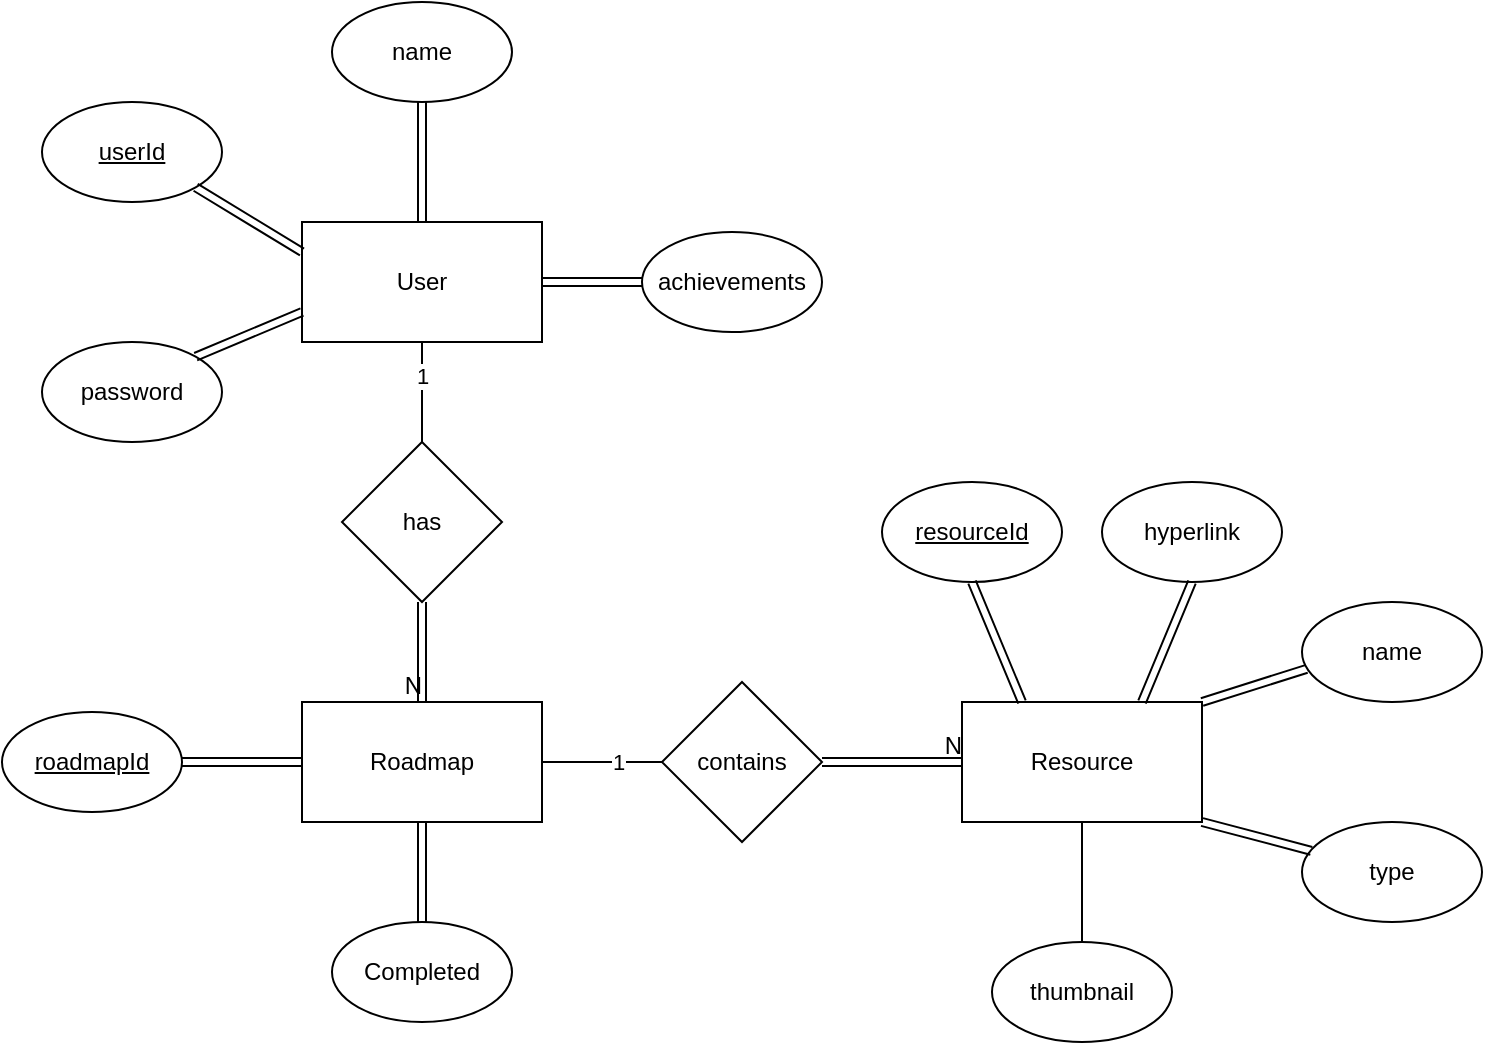 <mxfile version="14.1.8" type="device"><diagram id="hZ_Usm9GhfRZNBpRMCX2" name="Page-1"><mxGraphModel dx="982" dy="568" grid="1" gridSize="10" guides="1" tooltips="1" connect="1" arrows="1" fold="1" page="1" pageScale="1" pageWidth="1600" pageHeight="900" math="0" shadow="0"><root><mxCell id="0"/><mxCell id="1" parent="0"/><mxCell id="vneqcICupUE3OPJMWkBU-1" value="User" style="rounded=0;whiteSpace=wrap;html=1;" vertex="1" parent="1"><mxGeometry x="570" y="200" width="120" height="60" as="geometry"/></mxCell><mxCell id="vneqcICupUE3OPJMWkBU-2" value="Roadmap" style="rounded=0;whiteSpace=wrap;html=1;" vertex="1" parent="1"><mxGeometry x="570" y="440" width="120" height="60" as="geometry"/></mxCell><mxCell id="vneqcICupUE3OPJMWkBU-3" value="Resource" style="rounded=0;whiteSpace=wrap;html=1;" vertex="1" parent="1"><mxGeometry x="900" y="440" width="120" height="60" as="geometry"/></mxCell><mxCell id="vneqcICupUE3OPJMWkBU-4" value="has" style="rhombus;whiteSpace=wrap;html=1;" vertex="1" parent="1"><mxGeometry x="590" y="310" width="80" height="80" as="geometry"/></mxCell><mxCell id="vneqcICupUE3OPJMWkBU-5" value="" style="endArrow=none;html=1;entryX=0.5;entryY=0;entryDx=0;entryDy=0;exitX=0.5;exitY=1;exitDx=0;exitDy=0;" edge="1" parent="1" source="vneqcICupUE3OPJMWkBU-1" target="vneqcICupUE3OPJMWkBU-4"><mxGeometry width="50" height="50" relative="1" as="geometry"><mxPoint x="380" y="390" as="sourcePoint"/><mxPoint x="430" y="340" as="targetPoint"/></mxGeometry></mxCell><mxCell id="vneqcICupUE3OPJMWkBU-9" value="1" style="edgeLabel;html=1;align=center;verticalAlign=middle;resizable=0;points=[];" vertex="1" connectable="0" parent="vneqcICupUE3OPJMWkBU-5"><mxGeometry x="-0.329" relative="1" as="geometry"><mxPoint as="offset"/></mxGeometry></mxCell><mxCell id="vneqcICupUE3OPJMWkBU-7" value="" style="shape=link;html=1;rounded=0;exitX=0.5;exitY=1;exitDx=0;exitDy=0;entryX=0.5;entryY=0;entryDx=0;entryDy=0;" edge="1" parent="1" source="vneqcICupUE3OPJMWkBU-4" target="vneqcICupUE3OPJMWkBU-2"><mxGeometry relative="1" as="geometry"><mxPoint x="660" y="410" as="sourcePoint"/><mxPoint x="820" y="410" as="targetPoint"/></mxGeometry></mxCell><mxCell id="vneqcICupUE3OPJMWkBU-8" value="N" style="resizable=0;html=1;align=right;verticalAlign=bottom;" connectable="0" vertex="1" parent="vneqcICupUE3OPJMWkBU-7"><mxGeometry x="1" relative="1" as="geometry"/></mxCell><mxCell id="vneqcICupUE3OPJMWkBU-10" value="contains" style="rhombus;whiteSpace=wrap;html=1;" vertex="1" parent="1"><mxGeometry x="750" y="430" width="80" height="80" as="geometry"/></mxCell><mxCell id="vneqcICupUE3OPJMWkBU-11" value="" style="endArrow=none;html=1;exitX=1;exitY=0.5;exitDx=0;exitDy=0;entryX=0;entryY=0.5;entryDx=0;entryDy=0;" edge="1" parent="1" source="vneqcICupUE3OPJMWkBU-2" target="vneqcICupUE3OPJMWkBU-10"><mxGeometry width="50" height="50" relative="1" as="geometry"><mxPoint x="710" y="440" as="sourcePoint"/><mxPoint x="760" y="390" as="targetPoint"/></mxGeometry></mxCell><mxCell id="vneqcICupUE3OPJMWkBU-14" value="1" style="edgeLabel;html=1;align=center;verticalAlign=middle;resizable=0;points=[];" vertex="1" connectable="0" parent="vneqcICupUE3OPJMWkBU-11"><mxGeometry x="0.267" relative="1" as="geometry"><mxPoint as="offset"/></mxGeometry></mxCell><mxCell id="vneqcICupUE3OPJMWkBU-12" value="" style="shape=link;html=1;rounded=0;exitX=1;exitY=0.5;exitDx=0;exitDy=0;entryX=0;entryY=0.5;entryDx=0;entryDy=0;" edge="1" parent="1" source="vneqcICupUE3OPJMWkBU-10" target="vneqcICupUE3OPJMWkBU-3"><mxGeometry relative="1" as="geometry"><mxPoint x="660" y="410" as="sourcePoint"/><mxPoint x="820" y="410" as="targetPoint"/></mxGeometry></mxCell><mxCell id="vneqcICupUE3OPJMWkBU-13" value="N" style="resizable=0;html=1;align=right;verticalAlign=bottom;" connectable="0" vertex="1" parent="vneqcICupUE3OPJMWkBU-12"><mxGeometry x="1" relative="1" as="geometry"/></mxCell><mxCell id="vneqcICupUE3OPJMWkBU-15" value="hyperlink" style="ellipse;whiteSpace=wrap;html=1;" vertex="1" parent="1"><mxGeometry x="970" y="330" width="90" height="50" as="geometry"/></mxCell><mxCell id="vneqcICupUE3OPJMWkBU-16" value="" style="shape=link;html=1;rounded=0;exitX=0.5;exitY=1;exitDx=0;exitDy=0;entryX=0.75;entryY=0;entryDx=0;entryDy=0;" edge="1" parent="1" source="vneqcICupUE3OPJMWkBU-15" target="vneqcICupUE3OPJMWkBU-3"><mxGeometry relative="1" as="geometry"><mxPoint x="660" y="410" as="sourcePoint"/><mxPoint x="820" y="410" as="targetPoint"/></mxGeometry></mxCell><mxCell id="vneqcICupUE3OPJMWkBU-17" value="" style="resizable=0;html=1;align=right;verticalAlign=bottom;" connectable="0" vertex="1" parent="vneqcICupUE3OPJMWkBU-16"><mxGeometry x="1" relative="1" as="geometry"/></mxCell><mxCell id="vneqcICupUE3OPJMWkBU-18" value="name" style="ellipse;whiteSpace=wrap;html=1;" vertex="1" parent="1"><mxGeometry x="1070" y="390" width="90" height="50" as="geometry"/></mxCell><mxCell id="vneqcICupUE3OPJMWkBU-19" value="" style="shape=link;html=1;rounded=0;exitX=0.025;exitY=0.669;exitDx=0;exitDy=0;entryX=1;entryY=0;entryDx=0;entryDy=0;exitPerimeter=0;" edge="1" parent="1" source="vneqcICupUE3OPJMWkBU-18" target="vneqcICupUE3OPJMWkBU-3"><mxGeometry relative="1" as="geometry"><mxPoint x="795" y="420" as="sourcePoint"/><mxPoint x="1095" y="450" as="targetPoint"/></mxGeometry></mxCell><mxCell id="vneqcICupUE3OPJMWkBU-20" value="" style="resizable=0;html=1;align=right;verticalAlign=bottom;" connectable="0" vertex="1" parent="vneqcICupUE3OPJMWkBU-19"><mxGeometry x="1" relative="1" as="geometry"/></mxCell><mxCell id="vneqcICupUE3OPJMWkBU-23" value="thumbnail" style="ellipse;whiteSpace=wrap;html=1;" vertex="1" parent="1"><mxGeometry x="915" y="560" width="90" height="50" as="geometry"/></mxCell><mxCell id="vneqcICupUE3OPJMWkBU-26" value="type" style="ellipse;whiteSpace=wrap;html=1;" vertex="1" parent="1"><mxGeometry x="1070" y="500" width="90" height="50" as="geometry"/></mxCell><mxCell id="vneqcICupUE3OPJMWkBU-27" value="" style="shape=link;html=1;rounded=0;exitX=0.052;exitY=0.288;exitDx=0;exitDy=0;entryX=1;entryY=1;entryDx=0;entryDy=0;exitPerimeter=0;" edge="1" parent="1" source="vneqcICupUE3OPJMWkBU-26" target="vneqcICupUE3OPJMWkBU-3"><mxGeometry relative="1" as="geometry"><mxPoint x="830" y="535" as="sourcePoint"/><mxPoint x="1125" y="510" as="targetPoint"/></mxGeometry></mxCell><mxCell id="vneqcICupUE3OPJMWkBU-28" value="" style="resizable=0;html=1;align=right;verticalAlign=bottom;" connectable="0" vertex="1" parent="vneqcICupUE3OPJMWkBU-27"><mxGeometry x="1" relative="1" as="geometry"/></mxCell><mxCell id="vneqcICupUE3OPJMWkBU-29" value="" style="endArrow=none;html=1;entryX=0.5;entryY=0;entryDx=0;entryDy=0;exitX=0.5;exitY=1;exitDx=0;exitDy=0;" edge="1" parent="1" source="vneqcICupUE3OPJMWkBU-3" target="vneqcICupUE3OPJMWkBU-23"><mxGeometry width="50" height="50" relative="1" as="geometry"><mxPoint x="880" y="440" as="sourcePoint"/><mxPoint x="930" y="390" as="targetPoint"/></mxGeometry></mxCell><mxCell id="vneqcICupUE3OPJMWkBU-31" value="Completed" style="ellipse;whiteSpace=wrap;html=1;" vertex="1" parent="1"><mxGeometry x="585" y="550" width="90" height="50" as="geometry"/></mxCell><mxCell id="vneqcICupUE3OPJMWkBU-32" value="" style="shape=link;html=1;rounded=0;exitX=0.5;exitY=0;exitDx=0;exitDy=0;entryX=0.5;entryY=1;entryDx=0;entryDy=0;" edge="1" parent="1" source="vneqcICupUE3OPJMWkBU-31" target="vneqcICupUE3OPJMWkBU-2"><mxGeometry relative="1" as="geometry"><mxPoint x="675.002" y="560.0" as="sourcePoint"/><mxPoint x="611.89" y="522.64" as="targetPoint"/></mxGeometry></mxCell><mxCell id="vneqcICupUE3OPJMWkBU-33" value="" style="resizable=0;html=1;align=right;verticalAlign=bottom;" connectable="0" vertex="1" parent="vneqcICupUE3OPJMWkBU-32"><mxGeometry x="1" relative="1" as="geometry"/></mxCell><mxCell id="vneqcICupUE3OPJMWkBU-34" value="achievements" style="ellipse;whiteSpace=wrap;html=1;" vertex="1" parent="1"><mxGeometry x="740" y="205" width="90" height="50" as="geometry"/></mxCell><mxCell id="vneqcICupUE3OPJMWkBU-35" value="" style="shape=link;html=1;rounded=0;exitX=0;exitY=0.5;exitDx=0;exitDy=0;entryX=1;entryY=0.5;entryDx=0;entryDy=0;" edge="1" parent="1" source="vneqcICupUE3OPJMWkBU-34" target="vneqcICupUE3OPJMWkBU-1"><mxGeometry relative="1" as="geometry"><mxPoint x="730" y="260" as="sourcePoint"/><mxPoint x="730" y="325" as="targetPoint"/></mxGeometry></mxCell><mxCell id="vneqcICupUE3OPJMWkBU-36" value="" style="resizable=0;html=1;align=right;verticalAlign=bottom;" connectable="0" vertex="1" parent="vneqcICupUE3OPJMWkBU-35"><mxGeometry x="1" relative="1" as="geometry"/></mxCell><mxCell id="vneqcICupUE3OPJMWkBU-37" value="name" style="ellipse;whiteSpace=wrap;html=1;" vertex="1" parent="1"><mxGeometry x="585" y="90" width="90" height="50" as="geometry"/></mxCell><mxCell id="vneqcICupUE3OPJMWkBU-38" value="" style="shape=link;html=1;rounded=0;exitX=0.5;exitY=1;exitDx=0;exitDy=0;entryX=0.5;entryY=0;entryDx=0;entryDy=0;" edge="1" parent="1" source="vneqcICupUE3OPJMWkBU-37" target="vneqcICupUE3OPJMWkBU-1"><mxGeometry relative="1" as="geometry"><mxPoint x="740" y="270" as="sourcePoint"/><mxPoint x="700" y="240" as="targetPoint"/></mxGeometry></mxCell><mxCell id="vneqcICupUE3OPJMWkBU-39" value="" style="resizable=0;html=1;align=right;verticalAlign=bottom;" connectable="0" vertex="1" parent="vneqcICupUE3OPJMWkBU-38"><mxGeometry x="1" relative="1" as="geometry"/></mxCell><mxCell id="vneqcICupUE3OPJMWkBU-40" value="&lt;u&gt;userId&lt;/u&gt;" style="ellipse;whiteSpace=wrap;html=1;" vertex="1" parent="1"><mxGeometry x="440" y="140" width="90" height="50" as="geometry"/></mxCell><mxCell id="vneqcICupUE3OPJMWkBU-41" value="" style="shape=link;html=1;rounded=0;exitX=1;exitY=1;exitDx=0;exitDy=0;entryX=0;entryY=0.25;entryDx=0;entryDy=0;" edge="1" parent="1" source="vneqcICupUE3OPJMWkBU-40" target="vneqcICupUE3OPJMWkBU-1"><mxGeometry relative="1" as="geometry"><mxPoint x="625" y="300" as="sourcePoint"/><mxPoint x="515" y="230" as="targetPoint"/></mxGeometry></mxCell><mxCell id="vneqcICupUE3OPJMWkBU-42" value="" style="resizable=0;html=1;align=right;verticalAlign=bottom;" connectable="0" vertex="1" parent="vneqcICupUE3OPJMWkBU-41"><mxGeometry x="1" relative="1" as="geometry"/></mxCell><mxCell id="vneqcICupUE3OPJMWkBU-43" value="&lt;u&gt;roadmapId&lt;/u&gt;" style="ellipse;whiteSpace=wrap;html=1;" vertex="1" parent="1"><mxGeometry x="420" y="445" width="90" height="50" as="geometry"/></mxCell><mxCell id="vneqcICupUE3OPJMWkBU-44" value="" style="shape=link;html=1;rounded=0;exitX=1;exitY=0.5;exitDx=0;exitDy=0;entryX=0;entryY=0.5;entryDx=0;entryDy=0;" edge="1" parent="1" source="vneqcICupUE3OPJMWkBU-43" target="vneqcICupUE3OPJMWkBU-2"><mxGeometry relative="1" as="geometry"><mxPoint x="635" y="310" as="sourcePoint"/><mxPoint x="580" y="210" as="targetPoint"/></mxGeometry></mxCell><mxCell id="vneqcICupUE3OPJMWkBU-45" value="" style="resizable=0;html=1;align=right;verticalAlign=bottom;" connectable="0" vertex="1" parent="vneqcICupUE3OPJMWkBU-44"><mxGeometry x="1" relative="1" as="geometry"/></mxCell><mxCell id="vneqcICupUE3OPJMWkBU-46" value="&lt;u&gt;resourceId&lt;/u&gt;" style="ellipse;whiteSpace=wrap;html=1;" vertex="1" parent="1"><mxGeometry x="860" y="330" width="90" height="50" as="geometry"/></mxCell><mxCell id="vneqcICupUE3OPJMWkBU-47" value="" style="shape=link;html=1;rounded=0;exitX=0.5;exitY=1;exitDx=0;exitDy=0;entryX=0.25;entryY=0;entryDx=0;entryDy=0;" edge="1" parent="1" source="vneqcICupUE3OPJMWkBU-46" target="vneqcICupUE3OPJMWkBU-3"><mxGeometry relative="1" as="geometry"><mxPoint x="550" y="410" as="sourcePoint"/><mxPoint x="880.0" y="440" as="targetPoint"/></mxGeometry></mxCell><mxCell id="vneqcICupUE3OPJMWkBU-48" value="" style="resizable=0;html=1;align=right;verticalAlign=bottom;" connectable="0" vertex="1" parent="vneqcICupUE3OPJMWkBU-47"><mxGeometry x="1" relative="1" as="geometry"/></mxCell><mxCell id="vneqcICupUE3OPJMWkBU-49" value="password" style="ellipse;whiteSpace=wrap;html=1;" vertex="1" parent="1"><mxGeometry x="440" y="260" width="90" height="50" as="geometry"/></mxCell><mxCell id="vneqcICupUE3OPJMWkBU-50" value="" style="shape=link;html=1;rounded=0;exitX=1;exitY=0;exitDx=0;exitDy=0;entryX=0;entryY=0.75;entryDx=0;entryDy=0;" edge="1" parent="1" source="vneqcICupUE3OPJMWkBU-49" target="vneqcICupUE3OPJMWkBU-1"><mxGeometry relative="1" as="geometry"><mxPoint x="640" y="150" as="sourcePoint"/><mxPoint x="640" y="210" as="targetPoint"/></mxGeometry></mxCell><mxCell id="vneqcICupUE3OPJMWkBU-51" value="" style="resizable=0;html=1;align=right;verticalAlign=bottom;" connectable="0" vertex="1" parent="vneqcICupUE3OPJMWkBU-50"><mxGeometry x="1" relative="1" as="geometry"/></mxCell></root></mxGraphModel></diagram></mxfile>